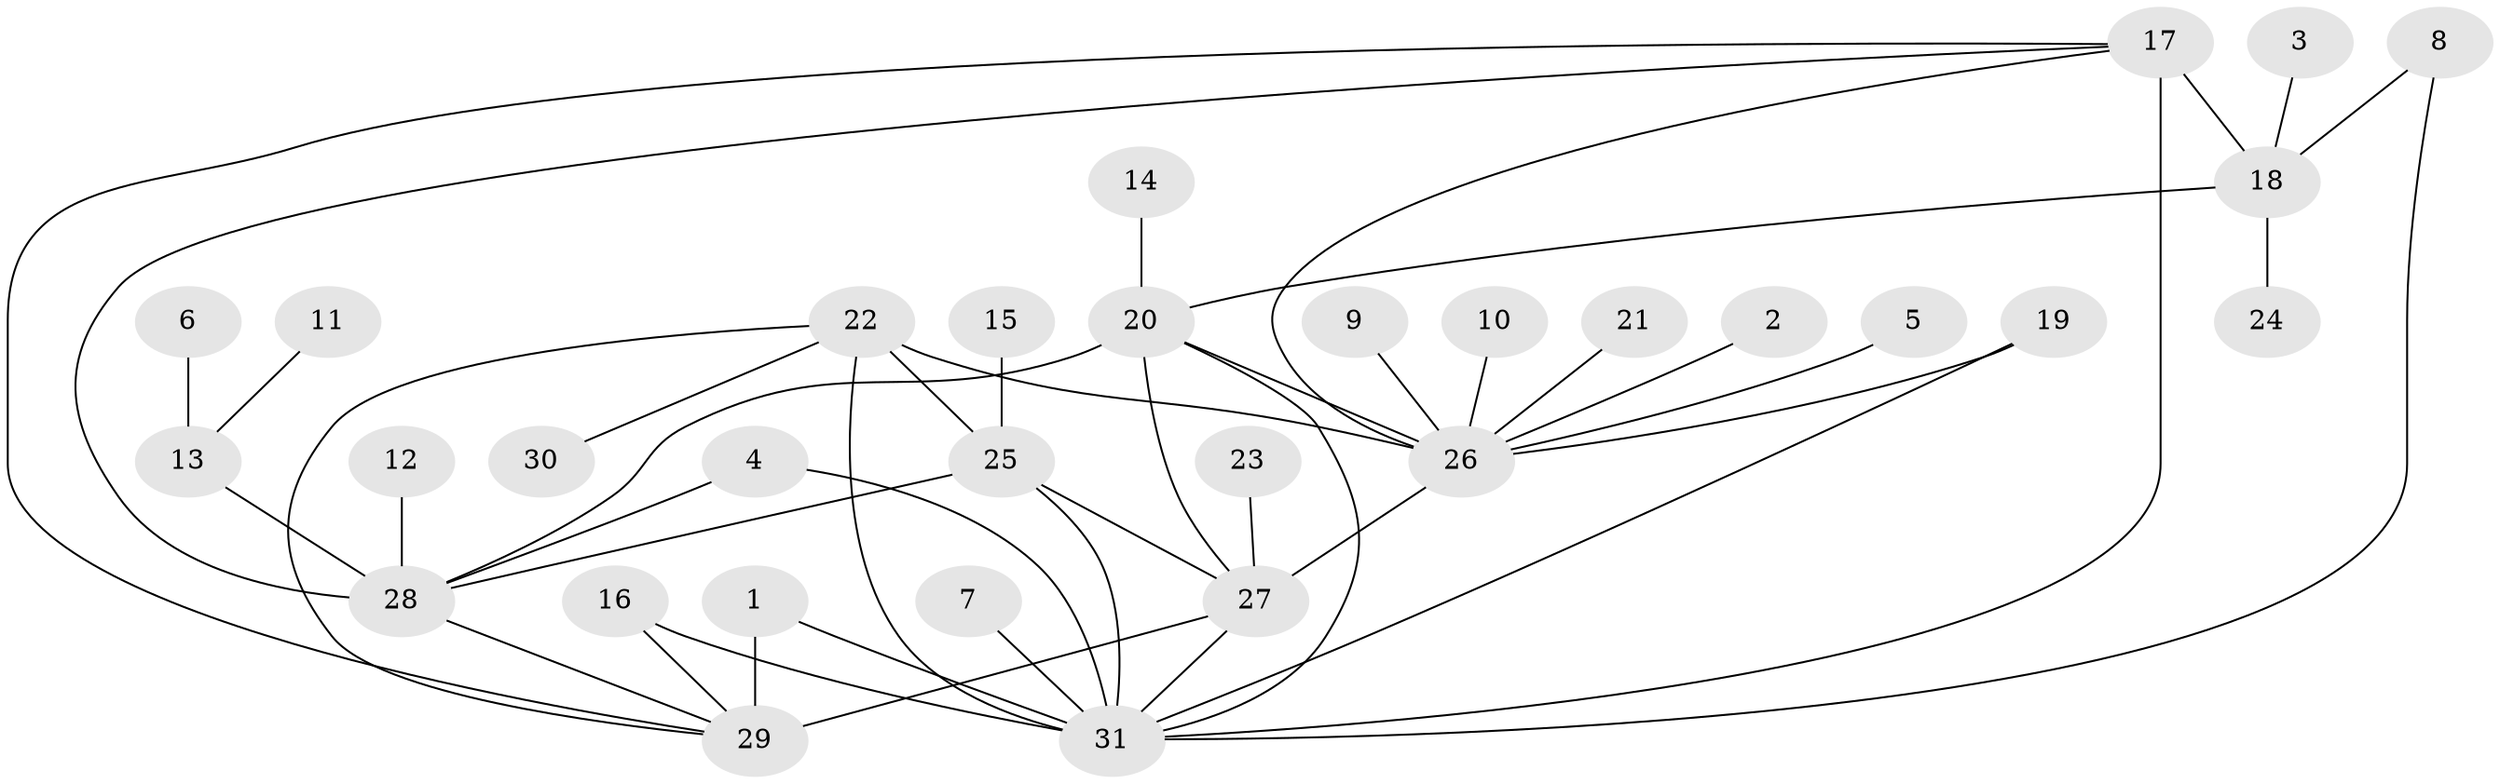 // original degree distribution, {4: 0.03, 10: 0.02, 7: 0.03, 8: 0.06, 9: 0.04, 13: 0.01, 5: 0.04, 6: 0.03, 12: 0.01, 1: 0.54, 2: 0.17, 3: 0.02}
// Generated by graph-tools (version 1.1) at 2025/37/03/04/25 23:37:44]
// undirected, 31 vertices, 47 edges
graph export_dot {
  node [color=gray90,style=filled];
  1;
  2;
  3;
  4;
  5;
  6;
  7;
  8;
  9;
  10;
  11;
  12;
  13;
  14;
  15;
  16;
  17;
  18;
  19;
  20;
  21;
  22;
  23;
  24;
  25;
  26;
  27;
  28;
  29;
  30;
  31;
  1 -- 29 [weight=1.0];
  1 -- 31 [weight=1.0];
  2 -- 26 [weight=1.0];
  3 -- 18 [weight=1.0];
  4 -- 28 [weight=1.0];
  4 -- 31 [weight=1.0];
  5 -- 26 [weight=1.0];
  6 -- 13 [weight=1.0];
  7 -- 31 [weight=1.0];
  8 -- 18 [weight=1.0];
  8 -- 31 [weight=1.0];
  9 -- 26 [weight=1.0];
  10 -- 26 [weight=1.0];
  11 -- 13 [weight=1.0];
  12 -- 28 [weight=1.0];
  13 -- 28 [weight=4.0];
  14 -- 20 [weight=1.0];
  15 -- 25 [weight=1.0];
  16 -- 29 [weight=1.0];
  16 -- 31 [weight=1.0];
  17 -- 18 [weight=6.0];
  17 -- 26 [weight=1.0];
  17 -- 28 [weight=1.0];
  17 -- 29 [weight=1.0];
  17 -- 31 [weight=2.0];
  18 -- 20 [weight=1.0];
  18 -- 24 [weight=1.0];
  19 -- 26 [weight=1.0];
  19 -- 31 [weight=1.0];
  20 -- 26 [weight=6.0];
  20 -- 27 [weight=2.0];
  20 -- 28 [weight=1.0];
  20 -- 31 [weight=1.0];
  21 -- 26 [weight=1.0];
  22 -- 25 [weight=2.0];
  22 -- 26 [weight=1.0];
  22 -- 29 [weight=1.0];
  22 -- 30 [weight=1.0];
  22 -- 31 [weight=4.0];
  23 -- 27 [weight=1.0];
  25 -- 27 [weight=1.0];
  25 -- 28 [weight=1.0];
  25 -- 31 [weight=2.0];
  26 -- 27 [weight=1.0];
  27 -- 29 [weight=4.0];
  27 -- 31 [weight=1.0];
  28 -- 29 [weight=1.0];
}
